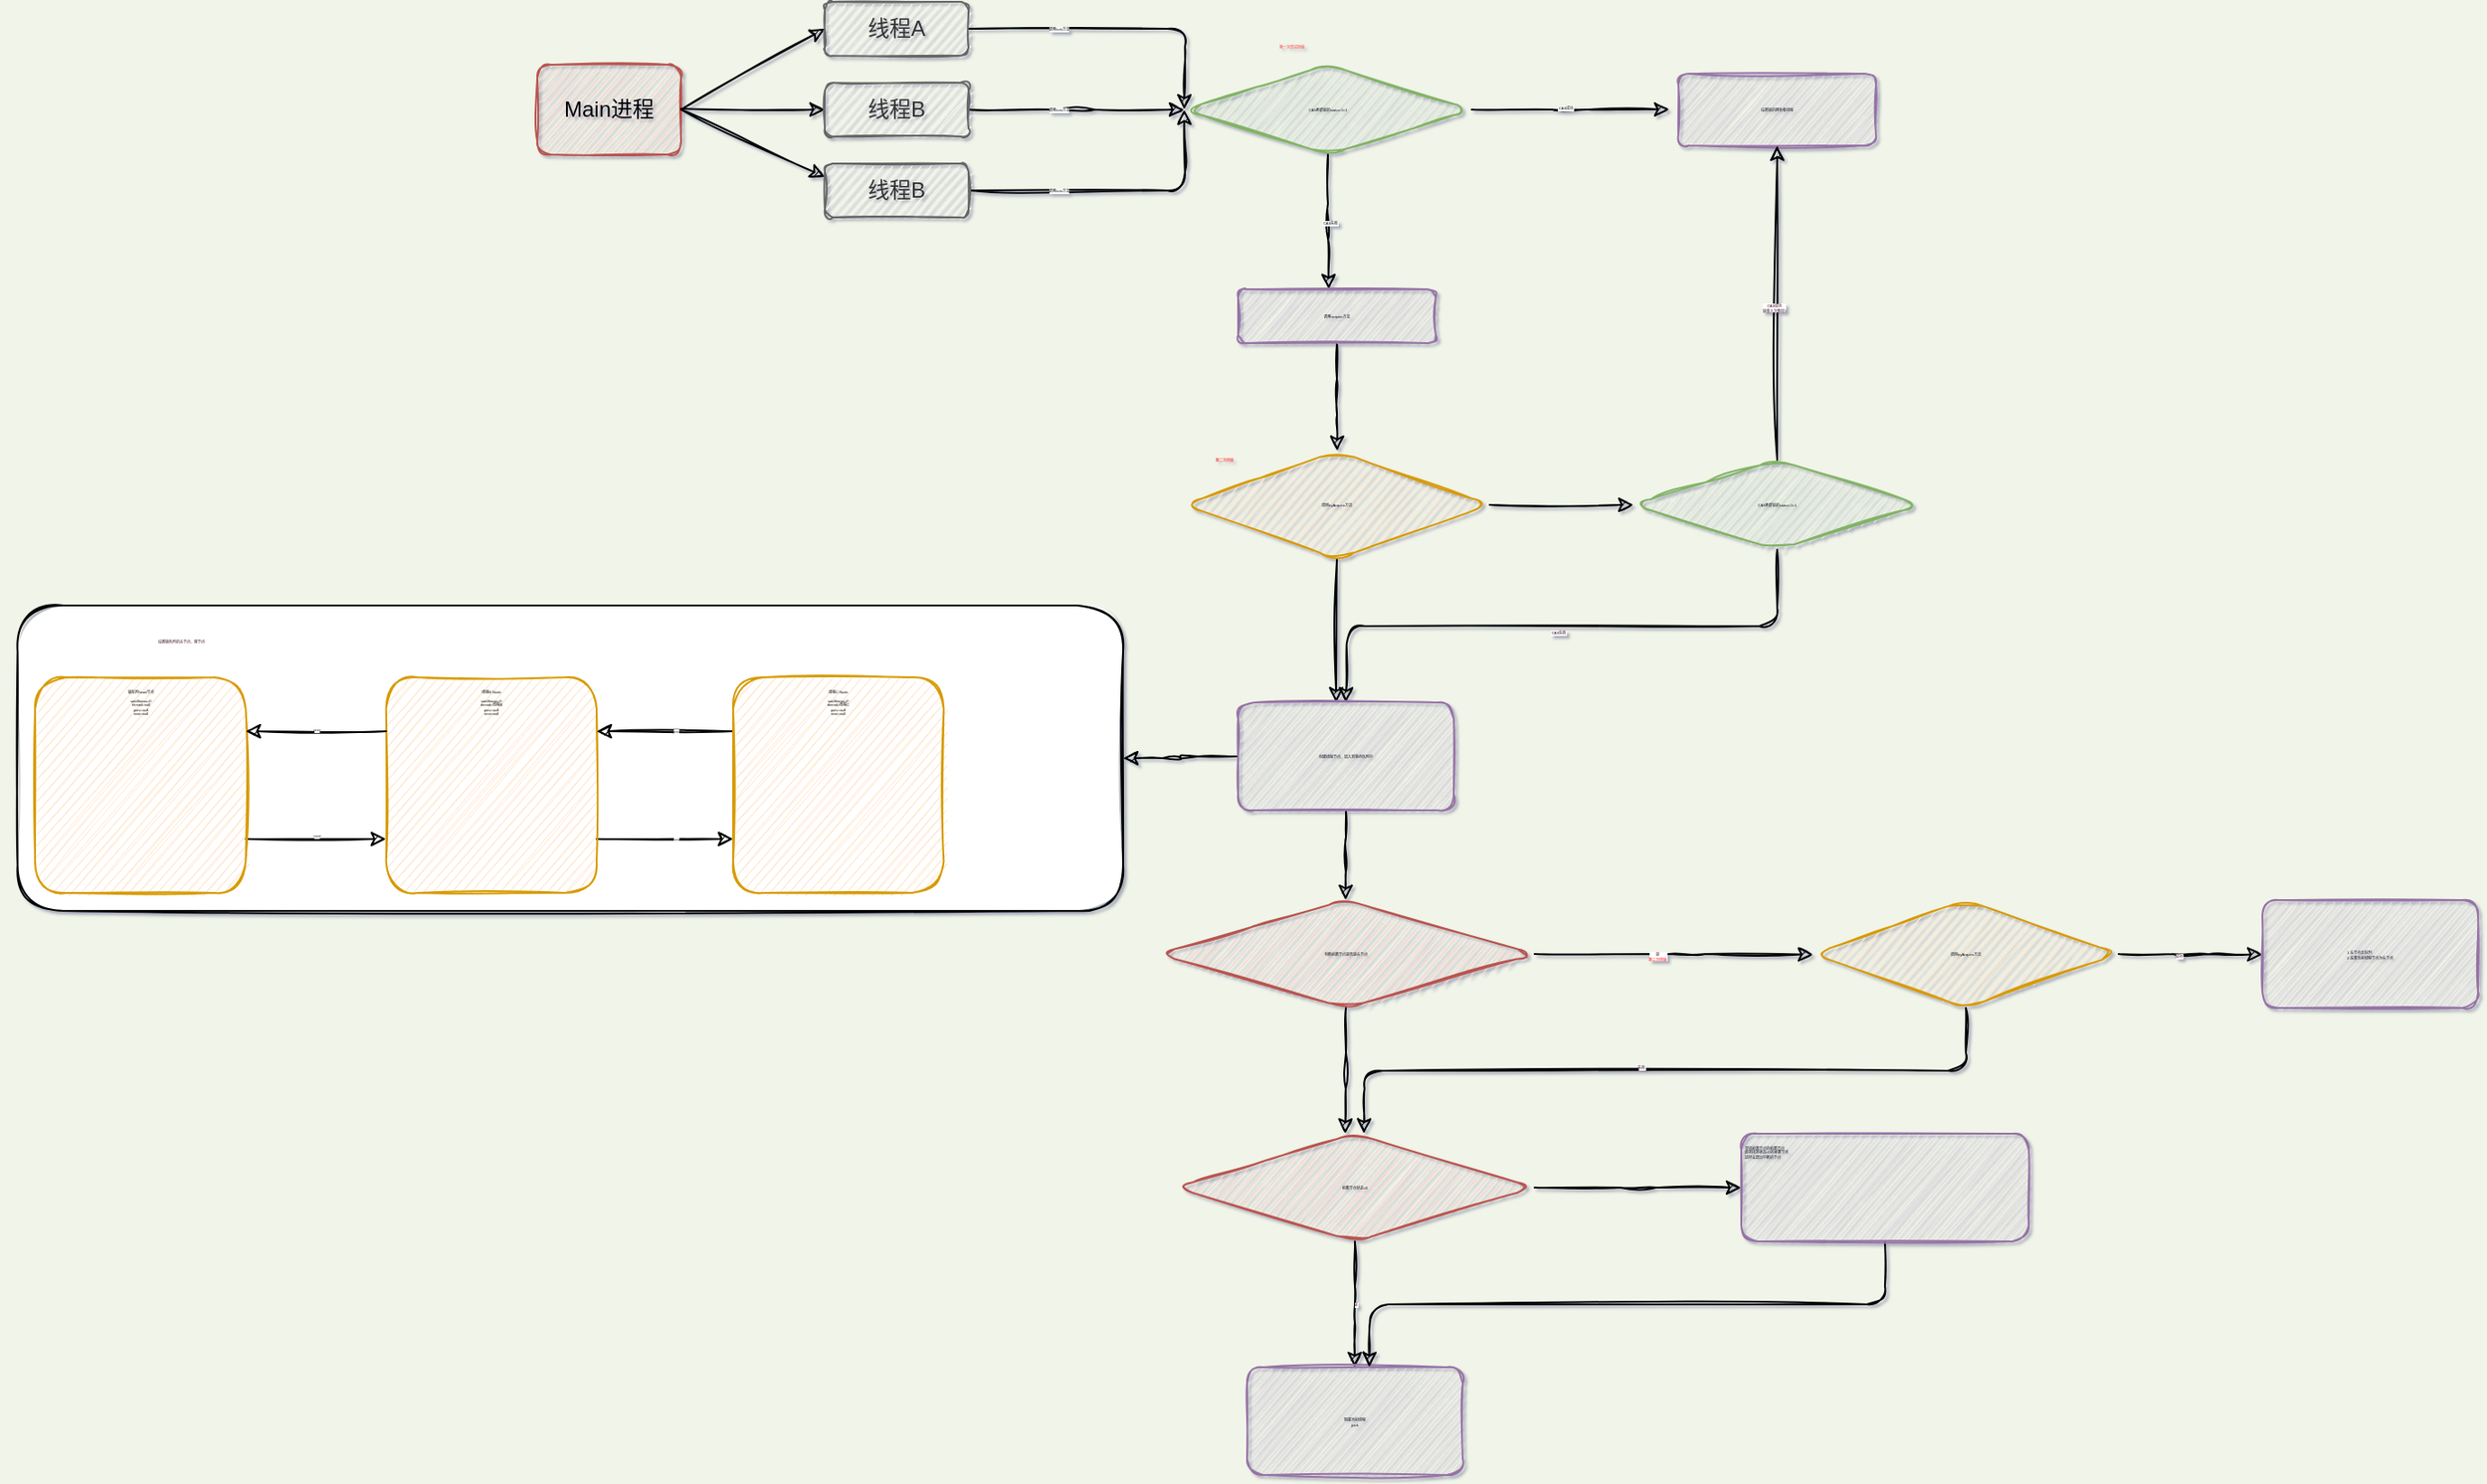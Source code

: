 <mxfile version="17.1.5" type="github">
  <diagram id="RERYdWSrydjM7Xz_bRy-" name="Page-1">
    <mxGraphModel dx="2057" dy="797" grid="0" gridSize="10" guides="1" tooltips="1" connect="1" arrows="1" fold="1" page="0" pageScale="1" pageWidth="690" pageHeight="980" background="#F1F4E8" math="0" shadow="1">
      <root>
        <mxCell id="0" />
        <mxCell id="1" parent="0" />
        <mxCell id="mI43JhcppY5amAcJXCWa-1" value="Main进程" style="rounded=1;whiteSpace=wrap;html=1;sketch=1;fillColor=#f8cecc;strokeColor=#b85450;" parent="1" vertex="1">
          <mxGeometry x="10" y="205" width="80" height="50" as="geometry" />
        </mxCell>
        <mxCell id="mI43JhcppY5amAcJXCWa-2" value="" style="endArrow=classic;html=1;rounded=1;entryX=0;entryY=0.5;entryDx=0;entryDy=0;sketch=1;" parent="1" target="mI43JhcppY5amAcJXCWa-7" edge="1">
          <mxGeometry width="50" height="50" relative="1" as="geometry">
            <mxPoint x="90" y="230" as="sourcePoint" />
            <mxPoint x="170" y="200" as="targetPoint" />
          </mxGeometry>
        </mxCell>
        <mxCell id="mI43JhcppY5amAcJXCWa-3" value="" style="endArrow=classic;html=1;rounded=1;sketch=1;" parent="1" edge="1">
          <mxGeometry width="50" height="50" relative="1" as="geometry">
            <mxPoint x="90" y="229.52" as="sourcePoint" />
            <mxPoint x="170" y="230" as="targetPoint" />
          </mxGeometry>
        </mxCell>
        <mxCell id="mI43JhcppY5amAcJXCWa-6" value="" style="endArrow=classic;html=1;rounded=1;entryX=0;entryY=0.25;entryDx=0;entryDy=0;sketch=1;" parent="1" target="mI43JhcppY5amAcJXCWa-11" edge="1">
          <mxGeometry width="50" height="50" relative="1" as="geometry">
            <mxPoint x="90" y="230" as="sourcePoint" />
            <mxPoint x="170" y="260" as="targetPoint" />
          </mxGeometry>
        </mxCell>
        <mxCell id="mI43JhcppY5amAcJXCWa-19" style="edgeStyle=orthogonalEdgeStyle;rounded=1;orthogonalLoop=1;jettySize=auto;html=1;exitX=1;exitY=0.5;exitDx=0;exitDy=0;entryX=0;entryY=0.5;entryDx=0;entryDy=0;fontSize=2;fontColor=default;sketch=1;" parent="1" source="mI43JhcppY5amAcJXCWa-7" edge="1">
          <mxGeometry relative="1" as="geometry">
            <mxPoint x="370" y="230" as="targetPoint" />
          </mxGeometry>
        </mxCell>
        <mxCell id="mI43JhcppY5amAcJXCWa-26" value="&lt;font color=&quot;#000000&quot;&gt;调用lock方法&lt;/font&gt;" style="edgeLabel;html=1;align=center;verticalAlign=middle;resizable=0;points=[];fontSize=2;fontColor=#FF3333;sketch=1;rounded=1;" parent="mI43JhcppY5amAcJXCWa-19" vertex="1" connectable="0">
          <mxGeometry x="-0.394" relative="1" as="geometry">
            <mxPoint as="offset" />
          </mxGeometry>
        </mxCell>
        <mxCell id="mI43JhcppY5amAcJXCWa-7" value="线程A" style="rounded=1;whiteSpace=wrap;html=1;sketch=1;fillColor=#f5f5f5;fontColor=#333333;strokeColor=#666666;" parent="1" vertex="1">
          <mxGeometry x="170" y="170" width="80" height="30" as="geometry" />
        </mxCell>
        <mxCell id="mI43JhcppY5amAcJXCWa-9" style="edgeStyle=orthogonalEdgeStyle;rounded=1;orthogonalLoop=1;jettySize=auto;html=1;exitX=0.5;exitY=1;exitDx=0;exitDy=0;sketch=1;" parent="1" source="mI43JhcppY5amAcJXCWa-7" target="mI43JhcppY5amAcJXCWa-7" edge="1">
          <mxGeometry relative="1" as="geometry" />
        </mxCell>
        <mxCell id="mI43JhcppY5amAcJXCWa-14" style="edgeStyle=orthogonalEdgeStyle;rounded=1;orthogonalLoop=1;jettySize=auto;html=1;exitX=1;exitY=0.5;exitDx=0;exitDy=0;entryX=0;entryY=0.5;entryDx=0;entryDy=0;sketch=1;" parent="1" source="mI43JhcppY5amAcJXCWa-10" edge="1">
          <mxGeometry relative="1" as="geometry">
            <mxPoint x="370" y="230" as="targetPoint" />
          </mxGeometry>
        </mxCell>
        <mxCell id="mI43JhcppY5amAcJXCWa-10" value="线程B" style="rounded=1;whiteSpace=wrap;html=1;sketch=1;fillColor=#f5f5f5;fontColor=#333333;strokeColor=#666666;" parent="1" vertex="1">
          <mxGeometry x="170" y="215" width="80" height="30" as="geometry" />
        </mxCell>
        <mxCell id="mI43JhcppY5amAcJXCWa-18" style="edgeStyle=orthogonalEdgeStyle;rounded=1;orthogonalLoop=1;jettySize=auto;html=1;exitX=1;exitY=0.5;exitDx=0;exitDy=0;entryX=0;entryY=0.5;entryDx=0;entryDy=0;fontSize=2;fontColor=default;sketch=1;" parent="1" source="mI43JhcppY5amAcJXCWa-11" edge="1">
          <mxGeometry relative="1" as="geometry">
            <mxPoint x="370" y="230" as="targetPoint" />
          </mxGeometry>
        </mxCell>
        <mxCell id="mI43JhcppY5amAcJXCWa-11" value="线程B" style="rounded=1;whiteSpace=wrap;html=1;sketch=1;fillColor=#f5f5f5;fontColor=#333333;strokeColor=#666666;" parent="1" vertex="1">
          <mxGeometry x="170" y="260" width="80" height="30" as="geometry" />
        </mxCell>
        <mxCell id="mI43JhcppY5amAcJXCWa-21" style="edgeStyle=orthogonalEdgeStyle;rounded=1;orthogonalLoop=1;jettySize=auto;html=1;exitX=1;exitY=0.5;exitDx=0;exitDy=0;fontSize=2;fontColor=default;sketch=1;" parent="1" source="mI43JhcppY5amAcJXCWa-20" edge="1">
          <mxGeometry relative="1" as="geometry">
            <mxPoint x="640" y="229.857" as="targetPoint" />
          </mxGeometry>
        </mxCell>
        <mxCell id="mI43JhcppY5amAcJXCWa-22" value="CAS成功" style="edgeLabel;html=1;align=center;verticalAlign=middle;resizable=0;points=[];fontSize=2;fontColor=default;sketch=1;rounded=1;" parent="mI43JhcppY5amAcJXCWa-21" vertex="1" connectable="0">
          <mxGeometry x="-0.059" y="1" relative="1" as="geometry">
            <mxPoint as="offset" />
          </mxGeometry>
        </mxCell>
        <mxCell id="mI43JhcppY5amAcJXCWa-23" value="CAS失败" style="edgeStyle=orthogonalEdgeStyle;rounded=1;orthogonalLoop=1;jettySize=auto;html=1;exitX=0.5;exitY=1;exitDx=0;exitDy=0;fontSize=2;fontColor=default;sketch=1;" parent="1" source="mI43JhcppY5amAcJXCWa-20" edge="1">
          <mxGeometry relative="1" as="geometry">
            <mxPoint x="450.429" y="330" as="targetPoint" />
          </mxGeometry>
        </mxCell>
        <mxCell id="mI43JhcppY5amAcJXCWa-20" value="CAS更新锁的status 0=1" style="rhombus;whiteSpace=wrap;html=1;fontSize=2;sketch=1;rounded=1;fillColor=#d5e8d4;strokeColor=#82b366;" parent="1" vertex="1">
          <mxGeometry x="370" y="205" width="160" height="50" as="geometry" />
        </mxCell>
        <mxCell id="mI43JhcppY5amAcJXCWa-24" value="设置锁的拥有者线程" style="rounded=1;whiteSpace=wrap;html=1;fontSize=2;sketch=1;fillColor=#e1d5e7;strokeColor=#9673a6;" parent="1" vertex="1">
          <mxGeometry x="645" y="210" width="110" height="40" as="geometry" />
        </mxCell>
        <mxCell id="mI43JhcppY5amAcJXCWa-25" value="第一次尝试抢锁" style="text;html=1;strokeColor=none;fillColor=none;align=center;verticalAlign=middle;whiteSpace=wrap;rounded=1;fontSize=2;fontColor=#FF3333;sketch=1;" parent="1" vertex="1">
          <mxGeometry x="380" y="180" width="100" height="30" as="geometry" />
        </mxCell>
        <mxCell id="mI43JhcppY5amAcJXCWa-32" value="&lt;font color=&quot;#000000&quot;&gt;调用lock方法&lt;/font&gt;" style="edgeLabel;html=1;align=center;verticalAlign=middle;resizable=0;points=[];fontSize=2;fontColor=#FF3333;sketch=1;rounded=1;" parent="1" vertex="1" connectable="0">
          <mxGeometry x="300.004" y="230" as="geometry" />
        </mxCell>
        <mxCell id="mI43JhcppY5amAcJXCWa-33" value="&lt;font color=&quot;#000000&quot;&gt;调用lock方法&lt;/font&gt;" style="edgeLabel;html=1;align=center;verticalAlign=middle;resizable=0;points=[];fontSize=2;fontColor=#FF3333;sketch=1;rounded=1;" parent="1" vertex="1" connectable="0">
          <mxGeometry x="300.004" y="275" as="geometry" />
        </mxCell>
        <mxCell id="mI43JhcppY5amAcJXCWa-36" style="edgeStyle=orthogonalEdgeStyle;rounded=1;orthogonalLoop=1;jettySize=auto;html=1;exitX=0.5;exitY=1;exitDx=0;exitDy=0;fontSize=2;fontColor=#33001A;sketch=1;" parent="1" source="mI43JhcppY5amAcJXCWa-35" edge="1">
          <mxGeometry relative="1" as="geometry">
            <mxPoint x="455.19" y="420" as="targetPoint" />
          </mxGeometry>
        </mxCell>
        <mxCell id="mI43JhcppY5amAcJXCWa-35" value="调用acquire方法" style="rounded=1;whiteSpace=wrap;html=1;fontSize=2;sketch=1;fillColor=#e1d5e7;strokeColor=#9673a6;" parent="1" vertex="1">
          <mxGeometry x="400" y="330" width="110" height="30" as="geometry" />
        </mxCell>
        <mxCell id="mI43JhcppY5amAcJXCWa-44" style="edgeStyle=orthogonalEdgeStyle;rounded=1;orthogonalLoop=1;jettySize=auto;html=1;exitX=1;exitY=0.5;exitDx=0;exitDy=0;entryX=0;entryY=0.5;entryDx=0;entryDy=0;fontSize=2;fontColor=#33001A;sketch=1;" parent="1" source="mI43JhcppY5amAcJXCWa-38" target="mI43JhcppY5amAcJXCWa-43" edge="1">
          <mxGeometry relative="1" as="geometry" />
        </mxCell>
        <mxCell id="mI43JhcppY5amAcJXCWa-47" style="edgeStyle=orthogonalEdgeStyle;rounded=1;orthogonalLoop=1;jettySize=auto;html=1;exitX=0.5;exitY=1;exitDx=0;exitDy=0;fontSize=2;fontColor=#33001A;sketch=1;" parent="1" source="mI43JhcppY5amAcJXCWa-38" edge="1">
          <mxGeometry relative="1" as="geometry">
            <mxPoint x="454.526" y="560" as="targetPoint" />
          </mxGeometry>
        </mxCell>
        <mxCell id="mI43JhcppY5amAcJXCWa-38" value="调用tryAcquire方法" style="rhombus;whiteSpace=wrap;html=1;fontSize=2;sketch=1;rounded=1;fillColor=#ffe6cc;strokeColor=#d79b00;" parent="1" vertex="1">
          <mxGeometry x="370" y="420" width="170" height="60" as="geometry" />
        </mxCell>
        <mxCell id="mI43JhcppY5amAcJXCWa-45" style="edgeStyle=orthogonalEdgeStyle;rounded=1;orthogonalLoop=1;jettySize=auto;html=1;exitX=0.5;exitY=0;exitDx=0;exitDy=0;entryX=0.5;entryY=1;entryDx=0;entryDy=0;fontSize=2;fontColor=#33001A;sketch=1;" parent="1" source="mI43JhcppY5amAcJXCWa-43" target="mI43JhcppY5amAcJXCWa-24" edge="1">
          <mxGeometry relative="1" as="geometry" />
        </mxCell>
        <mxCell id="mI43JhcppY5amAcJXCWa-46" value="CAS成功&lt;br&gt;锁重入次数加1" style="edgeLabel;html=1;align=center;verticalAlign=middle;resizable=0;points=[];fontSize=2;fontColor=#33001A;sketch=1;rounded=1;" parent="mI43JhcppY5amAcJXCWa-45" vertex="1" connectable="0">
          <mxGeometry x="-0.021" y="2" relative="1" as="geometry">
            <mxPoint as="offset" />
          </mxGeometry>
        </mxCell>
        <mxCell id="mI43JhcppY5amAcJXCWa-48" style="edgeStyle=orthogonalEdgeStyle;rounded=1;orthogonalLoop=1;jettySize=auto;html=1;exitX=0.5;exitY=1;exitDx=0;exitDy=0;fontSize=2;fontColor=#33001A;sketch=1;" parent="1" source="mI43JhcppY5amAcJXCWa-43" edge="1">
          <mxGeometry relative="1" as="geometry">
            <mxPoint x="460.0" y="560" as="targetPoint" />
          </mxGeometry>
        </mxCell>
        <mxCell id="mI43JhcppY5amAcJXCWa-50" value="CAS失败" style="edgeLabel;html=1;align=center;verticalAlign=middle;resizable=0;points=[];fontSize=2;fontColor=#33001A;sketch=1;rounded=1;" parent="mI43JhcppY5amAcJXCWa-48" vertex="1" connectable="0">
          <mxGeometry x="0.018" y="3" relative="1" as="geometry">
            <mxPoint as="offset" />
          </mxGeometry>
        </mxCell>
        <mxCell id="mI43JhcppY5amAcJXCWa-43" value="CAS更新锁的status 0=1" style="rhombus;whiteSpace=wrap;html=1;fontSize=2;sketch=1;rounded=1;fillColor=#d5e8d4;strokeColor=#82b366;" parent="1" vertex="1">
          <mxGeometry x="620" y="425" width="160" height="50" as="geometry" />
        </mxCell>
        <mxCell id="mI43JhcppY5amAcJXCWa-64" style="edgeStyle=orthogonalEdgeStyle;rounded=1;orthogonalLoop=1;jettySize=auto;html=1;exitX=0.5;exitY=1;exitDx=0;exitDy=0;fontSize=2;fontColor=#33001A;sketch=1;" parent="1" source="mI43JhcppY5amAcJXCWa-63" edge="1">
          <mxGeometry relative="1" as="geometry">
            <mxPoint x="459.789" y="670" as="targetPoint" />
          </mxGeometry>
        </mxCell>
        <mxCell id="mI43JhcppY5amAcJXCWa-115" style="edgeStyle=orthogonalEdgeStyle;rounded=1;sketch=1;orthogonalLoop=1;jettySize=auto;html=1;exitX=0;exitY=0.5;exitDx=0;exitDy=0;entryX=1;entryY=0.5;entryDx=0;entryDy=0;fontSize=2;fontColor=#FF0000;" parent="1" source="mI43JhcppY5amAcJXCWa-63" target="mI43JhcppY5amAcJXCWa-53" edge="1">
          <mxGeometry relative="1" as="geometry" />
        </mxCell>
        <mxCell id="mI43JhcppY5amAcJXCWa-63" value="创建线程节点，加入到等待队列中" style="rounded=1;whiteSpace=wrap;html=1;fontSize=2;sketch=1;fillColor=#e1d5e7;strokeColor=#9673a6;" parent="1" vertex="1">
          <mxGeometry x="400" y="560" width="120" height="60" as="geometry" />
        </mxCell>
        <mxCell id="mI43JhcppY5amAcJXCWa-74" style="edgeStyle=orthogonalEdgeStyle;rounded=1;orthogonalLoop=1;jettySize=auto;html=1;exitX=1;exitY=0.5;exitDx=0;exitDy=0;fontSize=2;fontColor=#33001A;sketch=1;" parent="1" source="mI43JhcppY5amAcJXCWa-66" edge="1">
          <mxGeometry relative="1" as="geometry">
            <mxPoint x="720" y="700.263" as="targetPoint" />
            <Array as="points">
              <mxPoint x="650" y="700" />
              <mxPoint x="650" y="700" />
            </Array>
          </mxGeometry>
        </mxCell>
        <mxCell id="mI43JhcppY5amAcJXCWa-78" value="是&lt;br&gt;&lt;font color=&quot;#ff0000&quot;&gt;第三次抢锁&lt;/font&gt;" style="edgeLabel;html=1;align=center;verticalAlign=middle;resizable=0;points=[];fontSize=2;fontColor=#33001A;sketch=1;rounded=1;" parent="mI43JhcppY5amAcJXCWa-74" vertex="1" connectable="0">
          <mxGeometry x="-0.123" y="-1" relative="1" as="geometry">
            <mxPoint as="offset" />
          </mxGeometry>
        </mxCell>
        <mxCell id="mI43JhcppY5amAcJXCWa-83" style="edgeStyle=orthogonalEdgeStyle;rounded=1;orthogonalLoop=1;jettySize=auto;html=1;exitX=0.5;exitY=1;exitDx=0;exitDy=0;fontSize=2;fontColor=#33001A;sketch=1;" parent="1" source="mI43JhcppY5amAcJXCWa-66" edge="1">
          <mxGeometry relative="1" as="geometry">
            <mxPoint x="459.609" y="800" as="targetPoint" />
          </mxGeometry>
        </mxCell>
        <mxCell id="mI43JhcppY5amAcJXCWa-66" value="判断前置节点是否是头节点&lt;br&gt;" style="rhombus;whiteSpace=wrap;html=1;fontSize=2;sketch=1;rounded=1;fillColor=#f8cecc;strokeColor=#b85450;" parent="1" vertex="1">
          <mxGeometry x="355" y="670" width="210" height="60" as="geometry" />
        </mxCell>
        <mxCell id="mI43JhcppY5amAcJXCWa-71" style="edgeStyle=orthogonalEdgeStyle;rounded=1;orthogonalLoop=1;jettySize=auto;html=1;exitX=0.5;exitY=1;exitDx=0;exitDy=0;fontSize=2;fontColor=#33001A;sketch=1;" parent="1" source="mI43JhcppY5amAcJXCWa-38" target="mI43JhcppY5amAcJXCWa-38" edge="1">
          <mxGeometry relative="1" as="geometry" />
        </mxCell>
        <mxCell id="mI43JhcppY5amAcJXCWa-72" value="第二次抢锁" style="text;html=1;strokeColor=none;fillColor=none;align=center;verticalAlign=middle;whiteSpace=wrap;rounded=1;fontSize=2;fontColor=#FF0000;sketch=1;" parent="1" vertex="1">
          <mxGeometry x="355" y="410" width="75" height="30" as="geometry" />
        </mxCell>
        <mxCell id="mI43JhcppY5amAcJXCWa-80" style="edgeStyle=orthogonalEdgeStyle;rounded=1;orthogonalLoop=1;jettySize=auto;html=1;exitX=1;exitY=0.5;exitDx=0;exitDy=0;fontSize=2;fontColor=#33001A;sketch=1;" parent="1" source="mI43JhcppY5amAcJXCWa-75" edge="1">
          <mxGeometry relative="1" as="geometry">
            <mxPoint x="970" y="700.263" as="targetPoint" />
          </mxGeometry>
        </mxCell>
        <mxCell id="mI43JhcppY5amAcJXCWa-82" value="成功" style="edgeLabel;html=1;align=center;verticalAlign=middle;resizable=0;points=[];fontSize=2;fontColor=#33001A;sketch=1;rounded=1;" parent="mI43JhcppY5amAcJXCWa-80" vertex="1" connectable="0">
          <mxGeometry x="-0.192" y="-1" relative="1" as="geometry">
            <mxPoint as="offset" />
          </mxGeometry>
        </mxCell>
        <mxCell id="mI43JhcppY5amAcJXCWa-84" style="edgeStyle=orthogonalEdgeStyle;rounded=1;orthogonalLoop=1;jettySize=auto;html=1;exitX=0.5;exitY=1;exitDx=0;exitDy=0;fontSize=2;fontColor=#33001A;sketch=1;" parent="1" source="mI43JhcppY5amAcJXCWa-75" edge="1">
          <mxGeometry relative="1" as="geometry">
            <mxPoint x="470" y="800" as="targetPoint" />
          </mxGeometry>
        </mxCell>
        <mxCell id="mI43JhcppY5amAcJXCWa-85" value="失败" style="edgeLabel;html=1;align=center;verticalAlign=middle;resizable=0;points=[];fontSize=2;fontColor=#33001A;sketch=1;rounded=1;" parent="mI43JhcppY5amAcJXCWa-84" vertex="1" connectable="0">
          <mxGeometry x="0.071" y="-2" relative="1" as="geometry">
            <mxPoint as="offset" />
          </mxGeometry>
        </mxCell>
        <mxCell id="mI43JhcppY5amAcJXCWa-75" value="调用tryAcquire方法" style="rhombus;whiteSpace=wrap;html=1;fontSize=2;sketch=1;rounded=1;fillColor=#ffe6cc;strokeColor=#d79b00;" parent="1" vertex="1">
          <mxGeometry x="720" y="670" width="170" height="60" as="geometry" />
        </mxCell>
        <mxCell id="mI43JhcppY5amAcJXCWa-81" value="&lt;div style=&quot;text-align: left&quot;&gt;&lt;span&gt;1.头节点出队列&lt;/span&gt;&lt;/div&gt;&lt;div style=&quot;text-align: left&quot;&gt;&lt;span&gt;2.设置当前线程节点为头节点&lt;/span&gt;&lt;/div&gt;" style="rounded=1;whiteSpace=wrap;html=1;fontSize=2;sketch=1;fillColor=#e1d5e7;strokeColor=#9673a6;" parent="1" vertex="1">
          <mxGeometry x="970" y="670" width="120" height="60" as="geometry" />
        </mxCell>
        <mxCell id="mI43JhcppY5amAcJXCWa-89" value="是" style="edgeStyle=orthogonalEdgeStyle;rounded=1;orthogonalLoop=1;jettySize=auto;html=1;exitX=0.5;exitY=1;exitDx=0;exitDy=0;fontSize=2;fontColor=#33001A;sketch=1;" parent="1" source="mI43JhcppY5amAcJXCWa-87" edge="1">
          <mxGeometry relative="1" as="geometry">
            <mxPoint x="464.826" y="930" as="targetPoint" />
          </mxGeometry>
        </mxCell>
        <mxCell id="mI43JhcppY5amAcJXCWa-94" style="edgeStyle=orthogonalEdgeStyle;rounded=1;orthogonalLoop=1;jettySize=auto;html=1;exitX=1;exitY=0.5;exitDx=0;exitDy=0;fontSize=2;fontColor=#33001A;sketch=1;" parent="1" source="mI43JhcppY5amAcJXCWa-87" edge="1">
          <mxGeometry relative="1" as="geometry">
            <mxPoint x="680" y="830" as="targetPoint" />
          </mxGeometry>
        </mxCell>
        <mxCell id="mI43JhcppY5amAcJXCWa-87" value="前置节点状态&amp;lt;0" style="rhombus;whiteSpace=wrap;html=1;fontSize=2;sketch=1;rounded=1;fillColor=#f8cecc;strokeColor=#b85450;" parent="1" vertex="1">
          <mxGeometry x="365" y="800" width="200" height="60" as="geometry" />
        </mxCell>
        <mxCell id="mI43JhcppY5amAcJXCWa-90" value="阻塞当前线程&lt;br&gt;park" style="rounded=1;whiteSpace=wrap;html=1;fontSize=2;sketch=1;fillColor=#e1d5e7;strokeColor=#9673a6;" parent="1" vertex="1">
          <mxGeometry x="405" y="930" width="120" height="60" as="geometry" />
        </mxCell>
        <mxCell id="mI43JhcppY5amAcJXCWa-96" style="edgeStyle=orthogonalEdgeStyle;rounded=1;orthogonalLoop=1;jettySize=auto;html=1;exitX=0.5;exitY=1;exitDx=0;exitDy=0;fontSize=2;fontColor=#33001A;sketch=1;" parent="1" source="mI43JhcppY5amAcJXCWa-95" edge="1">
          <mxGeometry relative="1" as="geometry">
            <mxPoint x="473" y="930" as="targetPoint" />
          </mxGeometry>
        </mxCell>
        <mxCell id="mI43JhcppY5amAcJXCWa-95" value="寻找前置节点的前置节点&lt;br&gt;直到找到状态&amp;lt;0的前置节点&lt;br&gt;这样会踢出中断的节点" style="rounded=1;whiteSpace=wrap;html=1;fontSize=2;align=left;verticalAlign=top;sketch=1;fillColor=#e1d5e7;strokeColor=#9673a6;" parent="1" vertex="1">
          <mxGeometry x="680" y="800" width="160" height="60" as="geometry" />
        </mxCell>
        <mxCell id="mI43JhcppY5amAcJXCWa-112" value="" style="group" parent="1" vertex="1" connectable="0">
          <mxGeometry x="-289" y="508" width="625" height="170" as="geometry" />
        </mxCell>
        <mxCell id="mI43JhcppY5amAcJXCWa-62" value="" style="group;sketch=1;rounded=1;" parent="mI43JhcppY5amAcJXCWa-112" vertex="1" connectable="0">
          <mxGeometry y="-2" width="625" height="170" as="geometry" />
        </mxCell>
        <mxCell id="mI43JhcppY5amAcJXCWa-53" value="&lt;br&gt;&lt;br&gt;&lt;br&gt;&lt;br&gt;&lt;br&gt;&lt;br&gt;&lt;br&gt;&lt;div style=&quot;text-align: left&quot;&gt;&lt;span style=&quot;font-size: 2px&quot;&gt;&lt;br&gt;&lt;/span&gt;&lt;/div&gt;" style="whiteSpace=wrap;html=1;fontSize=2;fontColor=#33001A;sketch=1;rounded=1;" parent="mI43JhcppY5amAcJXCWa-62" vertex="1">
          <mxGeometry x="9.766" width="615.234" height="170" as="geometry" />
        </mxCell>
        <mxCell id="mI43JhcppY5amAcJXCWa-109" style="edgeStyle=orthogonalEdgeStyle;rounded=1;sketch=1;orthogonalLoop=1;jettySize=auto;html=1;exitX=1;exitY=0.75;exitDx=0;exitDy=0;entryX=0;entryY=0.75;entryDx=0;entryDy=0;fontSize=2;fontColor=#FF0000;" parent="mI43JhcppY5amAcJXCWa-62" source="mI43JhcppY5amAcJXCWa-52" target="mI43JhcppY5amAcJXCWa-107" edge="1">
          <mxGeometry relative="1" as="geometry" />
        </mxCell>
        <mxCell id="mI43JhcppY5amAcJXCWa-52" value="线程B Node&lt;br&gt;&lt;br&gt;waitStatus=0&lt;br&gt;thread=线程B&lt;br&gt;prev=null&lt;br&gt;next=null" style="rounded=1;whiteSpace=wrap;html=1;fontSize=2;fillColor=#ffe6cc;strokeColor=#d79b00;verticalAlign=top;sketch=1;" parent="mI43JhcppY5amAcJXCWa-62" vertex="1">
          <mxGeometry x="214.844" y="40" width="117.188" height="120" as="geometry" />
        </mxCell>
        <mxCell id="mI43JhcppY5amAcJXCWa-55" value="设置锁队列的头节点，尾节点" style="text;html=1;strokeColor=none;fillColor=none;align=center;verticalAlign=middle;whiteSpace=wrap;rounded=1;fontSize=2;fontColor=#33001A;sketch=1;" parent="mI43JhcppY5amAcJXCWa-62" vertex="1">
          <mxGeometry x="13" y="5" width="175.781" height="30" as="geometry" />
        </mxCell>
        <mxCell id="mI43JhcppY5amAcJXCWa-59" style="edgeStyle=orthogonalEdgeStyle;rounded=1;orthogonalLoop=1;jettySize=auto;html=1;exitX=1;exitY=0.75;exitDx=0;exitDy=0;entryX=0;entryY=0.75;entryDx=0;entryDy=0;fontSize=2;fontColor=#33001A;sketch=1;" parent="mI43JhcppY5amAcJXCWa-62" source="mI43JhcppY5amAcJXCWa-56" target="mI43JhcppY5amAcJXCWa-52" edge="1">
          <mxGeometry relative="1" as="geometry" />
        </mxCell>
        <mxCell id="mI43JhcppY5amAcJXCWa-61" value="next" style="edgeLabel;html=1;align=center;verticalAlign=middle;resizable=0;points=[];fontSize=2;fontColor=#33001A;sketch=1;rounded=1;" parent="mI43JhcppY5amAcJXCWa-59" vertex="1" connectable="0">
          <mxGeometry x="-0.123" y="2" relative="1" as="geometry">
            <mxPoint x="5" as="offset" />
          </mxGeometry>
        </mxCell>
        <mxCell id="mI43JhcppY5amAcJXCWa-56" value="锁队列head节点&lt;br&gt;&lt;br&gt;waitStatus=0&lt;br&gt;thread=null&lt;br&gt;prev=null&lt;br&gt;next=null" style="rounded=1;whiteSpace=wrap;html=1;fontSize=2;fillColor=#ffe6cc;strokeColor=#d79b00;verticalAlign=top;sketch=1;" parent="mI43JhcppY5amAcJXCWa-62" vertex="1">
          <mxGeometry x="19.531" y="40" width="117.188" height="120" as="geometry" />
        </mxCell>
        <mxCell id="mI43JhcppY5amAcJXCWa-58" style="edgeStyle=orthogonalEdgeStyle;rounded=1;orthogonalLoop=1;jettySize=auto;html=1;exitX=0;exitY=0.25;exitDx=0;exitDy=0;entryX=1;entryY=0.25;entryDx=0;entryDy=0;fontSize=2;fontColor=#33001A;sketch=1;" parent="mI43JhcppY5amAcJXCWa-62" source="mI43JhcppY5amAcJXCWa-52" target="mI43JhcppY5amAcJXCWa-56" edge="1">
          <mxGeometry relative="1" as="geometry" />
        </mxCell>
        <mxCell id="mI43JhcppY5amAcJXCWa-60" value="prev" style="edgeLabel;html=1;align=center;verticalAlign=middle;resizable=0;points=[];fontSize=2;fontColor=#33001A;sketch=1;rounded=1;" parent="mI43JhcppY5amAcJXCWa-58" vertex="1" connectable="0">
          <mxGeometry x="0.143" y="-1" relative="1" as="geometry">
            <mxPoint x="5" as="offset" />
          </mxGeometry>
        </mxCell>
        <mxCell id="mI43JhcppY5amAcJXCWa-108" style="edgeStyle=orthogonalEdgeStyle;rounded=1;sketch=1;orthogonalLoop=1;jettySize=auto;html=1;exitX=0;exitY=0.25;exitDx=0;exitDy=0;entryX=1;entryY=0.25;entryDx=0;entryDy=0;fontSize=2;fontColor=#FF0000;" parent="mI43JhcppY5amAcJXCWa-62" source="mI43JhcppY5amAcJXCWa-107" target="mI43JhcppY5amAcJXCWa-52" edge="1">
          <mxGeometry relative="1" as="geometry" />
        </mxCell>
        <mxCell id="mI43JhcppY5amAcJXCWa-107" value="线程C Node&lt;br&gt;&lt;br&gt;waitStatus=0&lt;br&gt;thread=线程C&lt;br&gt;prev=null&lt;br&gt;next=null" style="rounded=1;whiteSpace=wrap;html=1;fontSize=2;fillColor=#ffe6cc;strokeColor=#d79b00;verticalAlign=top;sketch=1;" parent="mI43JhcppY5amAcJXCWa-62" vertex="1">
          <mxGeometry x="408.004" y="40" width="117.188" height="120" as="geometry" />
        </mxCell>
        <mxCell id="mI43JhcppY5amAcJXCWa-110" value="prev" style="edgeLabel;html=1;align=center;verticalAlign=middle;resizable=0;points=[];fontSize=2;fontColor=#33001A;sketch=1;rounded=1;" parent="mI43JhcppY5amAcJXCWa-112" vertex="1" connectable="0">
          <mxGeometry x="189.844" y="76" as="geometry">
            <mxPoint x="186" y="-8" as="offset" />
          </mxGeometry>
        </mxCell>
        <mxCell id="mI43JhcppY5amAcJXCWa-111" value="next" style="edgeLabel;html=1;align=center;verticalAlign=middle;resizable=0;points=[];fontSize=2;fontColor=#33001A;sketch=1;rounded=1;" parent="mI43JhcppY5amAcJXCWa-112" vertex="1" connectable="0">
          <mxGeometry x="190.385" y="134" as="geometry">
            <mxPoint x="185" y="-6" as="offset" />
          </mxGeometry>
        </mxCell>
      </root>
    </mxGraphModel>
  </diagram>
</mxfile>
